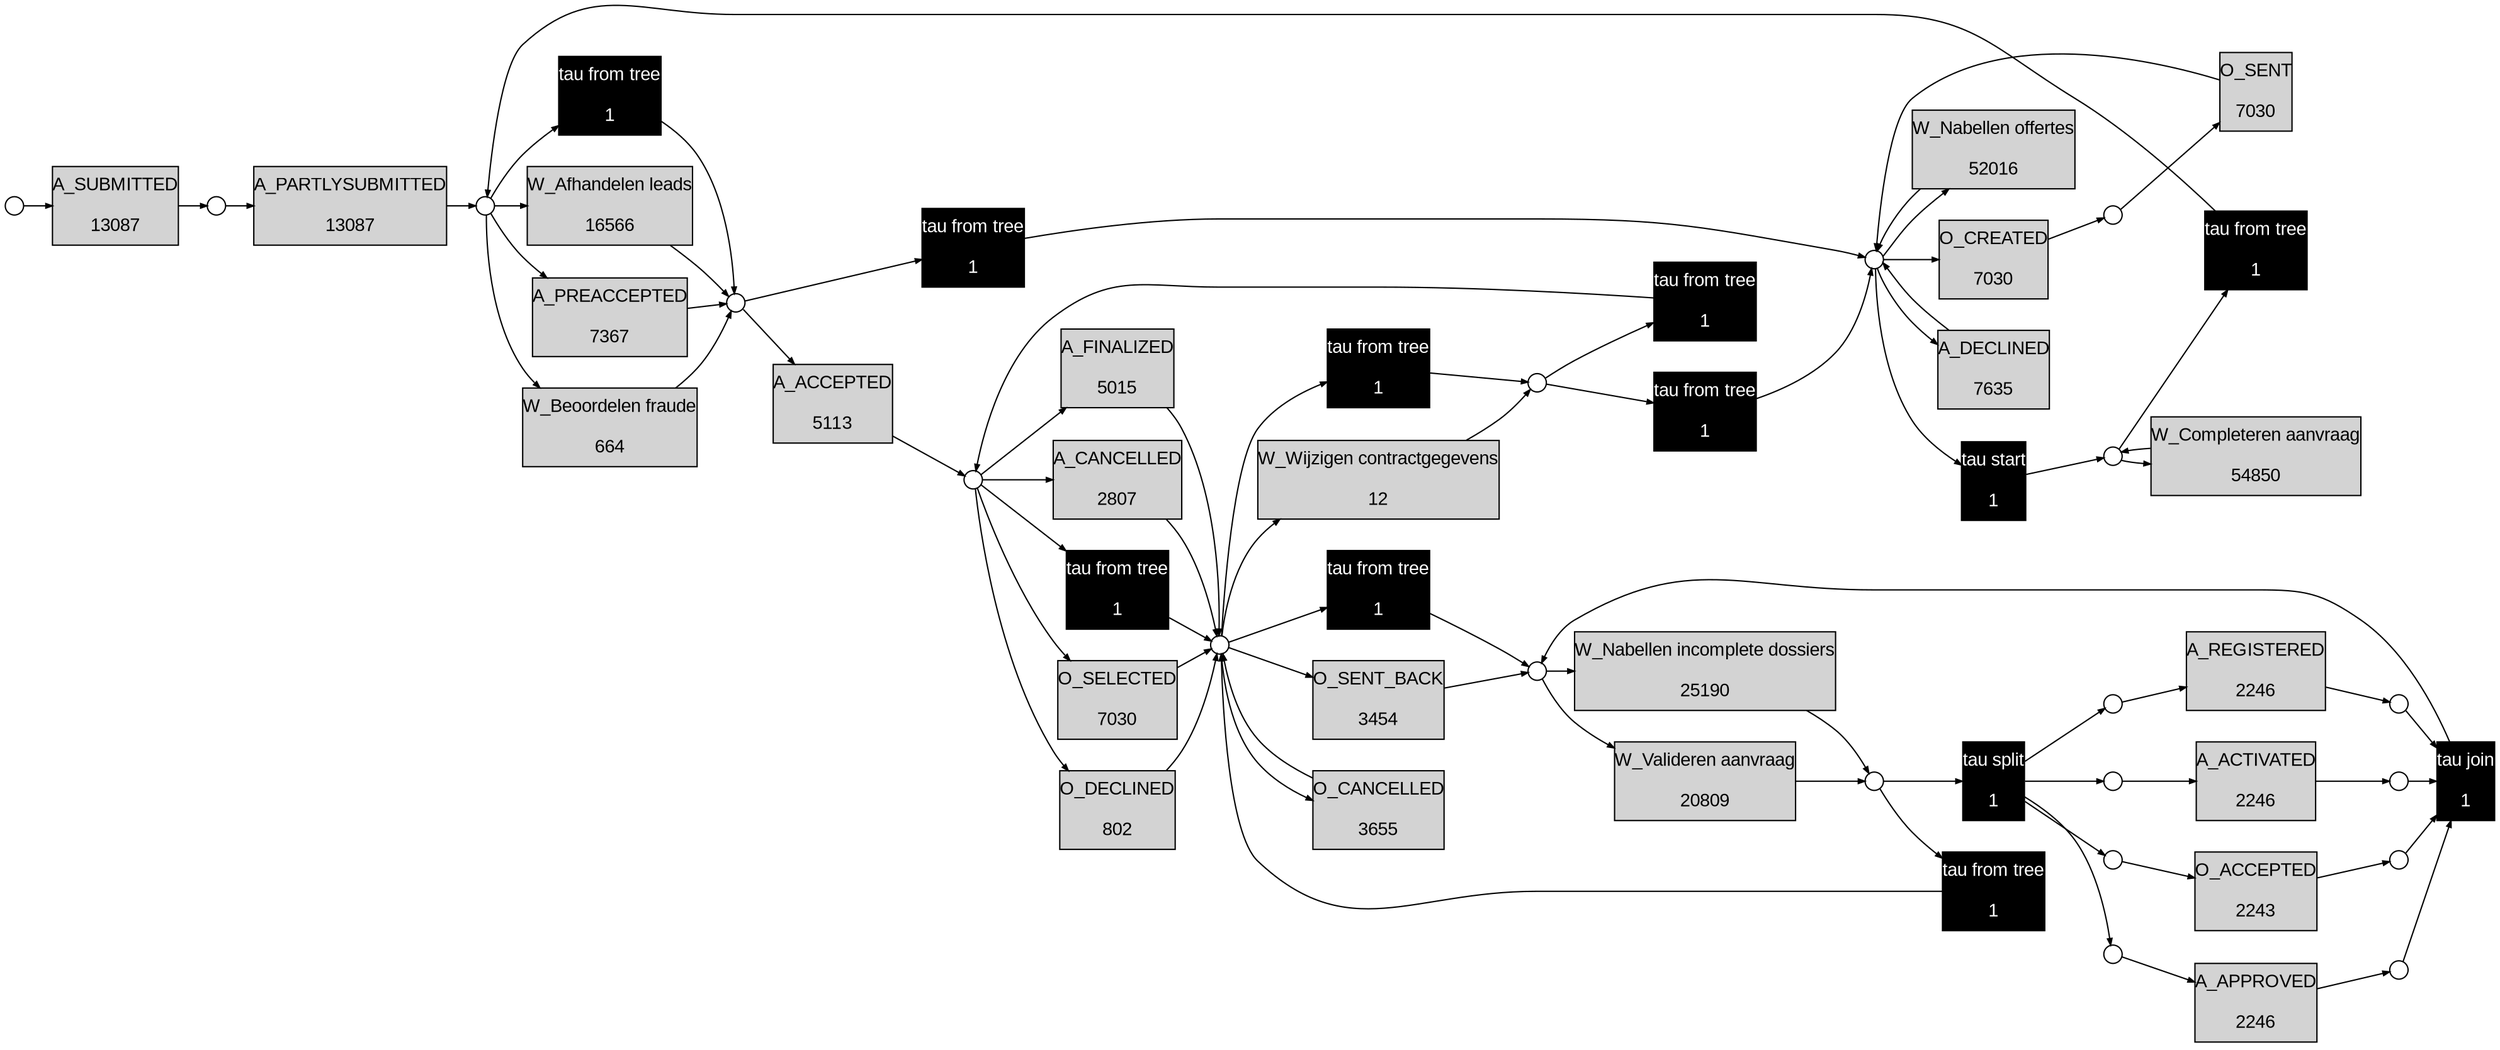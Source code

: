 digraph G { 
ranksep=".3"; fontsize="14"; remincross=true; margin="0.0,0.0"; fontname="Arial";rankdir="LR";
edge [arrowsize="0.5"];
node [height=".2",width=".2",fontname="Arial",fontsize="14"];
ratio=0.4;
id1 [shape="box",margin="0, 0.1",label="A_SUBMITTED\n\n13087",style="filled"];
id2 [shape="box",margin="0, 0.1",label="A_PARTLYSUBMITTED\n\n13087",style="filled"];
id3 [shape="box",margin="0, 0.1",label="W_Afhandelen leads\n\n16566",style="filled"];
id4 [shape="box",margin="0, 0.1",label="A_PREACCEPTED\n\n7367",style="filled"];
id5 [shape="box",margin="0, 0.1",label="W_Beoordelen fraude\n\n664",style="filled"];
id6 [shape="box",margin="0, 0.1",color="black",fontcolor="white",label="tau from tree\n\n1",style="filled"];
id7 [shape="box",margin="0, 0.1",label="A_ACCEPTED\n\n5113",style="filled"];
id8 [shape="box",margin="0, 0.1",label="O_SELECTED\n\n7030",style="filled"];
id9 [shape="box",margin="0, 0.1",label="O_DECLINED\n\n802",style="filled"];
id10 [shape="box",margin="0, 0.1",label="A_FINALIZED\n\n5015",style="filled"];
id11 [shape="box",margin="0, 0.1",label="A_CANCELLED\n\n2807",style="filled"];
id12 [shape="box",margin="0, 0.1",color="black",fontcolor="white",label="tau from tree\n\n1",style="filled"];
id13 [shape="box",margin="0, 0.1",label="O_SENT_BACK\n\n3454",style="filled"];
id14 [shape="box",margin="0, 0.1",color="black",fontcolor="white",label="tau from tree\n\n1",style="filled"];
id15 [shape="box",margin="0, 0.1",label="W_Valideren aanvraag\n\n20809",style="filled"];
id16 [shape="box",margin="0, 0.1",label="W_Nabellen incomplete dossiers\n\n25190",style="filled"];
id17 [shape="box",margin="0, 0.1",color="black",fontcolor="white",label="tau split\n\n1",style="filled"];
id18 [shape="box",margin="0, 0.1",color="black",fontcolor="white",label="tau join\n\n1",style="filled"];
id19 [shape="box",margin="0, 0.1",label="A_ACTIVATED\n\n2246",style="filled"];
id20 [shape="box",margin="0, 0.1",label="O_ACCEPTED\n\n2243",style="filled"];
id21 [shape="box",margin="0, 0.1",label="A_APPROVED\n\n2246",style="filled"];
id22 [shape="box",margin="0, 0.1",label="A_REGISTERED\n\n2246",style="filled"];
id23 [shape="box",margin="0, 0.1",color="black",fontcolor="white",label="tau from tree\n\n1",style="filled"];
id24 [shape="box",margin="0, 0.1",label="O_CANCELLED\n\n3655",style="filled"];
id25 [shape="box",margin="0, 0.1",label="W_Wijzigen contractgegevens\n\n12",style="filled"];
id26 [shape="box",margin="0, 0.1",color="black",fontcolor="white",label="tau from tree\n\n1",style="filled"];
id27 [shape="box",margin="0, 0.1",color="black",fontcolor="white",label="tau from tree\n\n1",style="filled"];
id28 [shape="box",margin="0, 0.1",color="black",fontcolor="white",label="tau from tree\n\n1",style="filled"];
id29 [shape="box",margin="0, 0.1",color="black",fontcolor="white",label="tau from tree\n\n1",style="filled"];
id30 [shape="box",margin="0, 0.1",label="W_Nabellen offertes\n\n52016",style="filled"];
id31 [shape="box",margin="0, 0.1",label="O_CREATED\n\n7030",style="filled"];
id32 [shape="box",margin="0, 0.1",label="O_SENT\n\n7030",style="filled"];
id33 [shape="box",margin="0, 0.1",label="A_DECLINED\n\n7635",style="filled"];
id34 [shape="box",margin="0, 0.1",color="black",fontcolor="white",label="tau start\n\n1",style="filled"];
id35 [shape="box",margin="0, 0.1",label="W_Completeren aanvraag\n\n54850",style="filled"];
id36 [shape="box",margin="0, 0.1",color="black",fontcolor="white",label="tau from tree\n\n1",style="filled"];
id37 [shape="circle",label=""];
id38 [shape="circle",label=""];
id39 [shape="circle",label=""];
id40 [shape="circle",label=""];
id41 [shape="circle",label=""];
id42 [shape="circle",label=""];
id43 [shape="circle",label=""];
id44 [shape="circle",label=""];
id45 [shape="circle",label=""];
id46 [shape="circle",label=""];
id47 [shape="circle",label=""];
id48 [shape="circle",label=""];
id49 [shape="circle",label=""];
id50 [shape="circle",label=""];
id51 [shape="circle",label=""];
id52 [shape="circle",label=""];
id53 [shape="circle",label=""];
id54 [shape="circle",label=""];
id55 [shape="circle",label=""];
id56 [shape="circle",label=""];
id17 -> id53
id44 -> id24
id32 -> id55
id7 -> id43
id43 -> id12
id45 -> id17
id22 -> id54
id55 -> id31
id19 -> id48
id40 -> id4
id33 -> id55
id5 -> id41
id39 -> id2
id1 -> id39
id52 -> id18
id49 -> id20
id37 -> id1
id44 -> id14
id17 -> id49
id18 -> id46
id26 -> id42
id4 -> id41
id47 -> id19
id40 -> id6
id55 -> id30
id43 -> id11
id10 -> id44
id48 -> id18
id51 -> id21
id27 -> id43
id12 -> id44
id15 -> id45
id44 -> id25
id21 -> id52
id42 -> id28
id29 -> id55
id44 -> id26
id13 -> id46
id56 -> id32
id24 -> id44
id28 -> id55
id2 -> id40
id43 -> id10
id42 -> id27
id3 -> id41
id46 -> id15
id53 -> id22
id25 -> id42
id35 -> id38
id34 -> id38
id40 -> id5
id38 -> id35
id41 -> id7
id38 -> id36
id36 -> id40
id30 -> id55
id23 -> id44
id17 -> id51
id17 -> id47
id43 -> id8
id8 -> id44
id46 -> id16
id16 -> id45
id9 -> id44
id43 -> id9
id41 -> id29
id20 -> id50
id40 -> id3
id54 -> id18
id45 -> id23
id11 -> id44
id55 -> id33
id50 -> id18
id44 -> id13
id14 -> id46
id6 -> id41
id31 -> id56
id55 -> id34
}